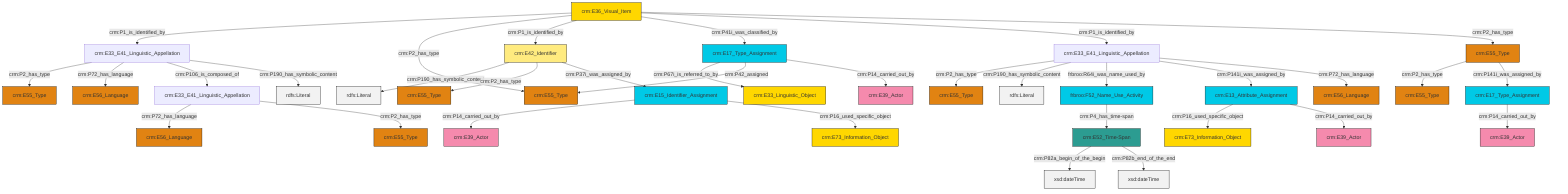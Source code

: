 graph TD
classDef Literal fill:#f2f2f2,stroke:#000000;
classDef CRM_Entity fill:#FFFFFF,stroke:#000000;
classDef Temporal_Entity fill:#00C9E6, stroke:#000000;
classDef Type fill:#E18312, stroke:#000000;
classDef Time-Span fill:#2C9C91, stroke:#000000;
classDef Appellation fill:#FFEB7F, stroke:#000000;
classDef Place fill:#008836, stroke:#000000;
classDef Persistent_Item fill:#B266B2, stroke:#000000;
classDef Conceptual_Object fill:#FFD700, stroke:#000000;
classDef Physical_Thing fill:#D2B48C, stroke:#000000;
classDef Actor fill:#f58aad, stroke:#000000;
classDef PC_Classes fill:#4ce600, stroke:#000000;
classDef Multi fill:#cccccc,stroke:#000000;

6["crm:E15_Identifier_Assignment"]:::Temporal_Entity -->|crm:P14_carried_out_by| 7["crm:E39_Actor"]:::Actor
11["crm:E55_Type"]:::Type -->|crm:P2_has_type| 12["crm:E55_Type"]:::Type
0["crm:E36_Visual_Item"]:::Conceptual_Object -->|crm:P1_is_identified_by| 13["crm:E33_E41_Linguistic_Appellation"]:::Default
14["crm:E13_Attribute_Assignment"]:::Temporal_Entity -->|crm:P16_used_specific_object| 15["crm:E73_Information_Object"]:::Conceptual_Object
18["crm:E52_Time-Span"]:::Time-Span -->|crm:P82a_begin_of_the_begin| 19[xsd:dateTime]:::Literal
2["crm:E17_Type_Assignment"]:::Temporal_Entity -->|crm:P67i_is_referred_to_by| 22["crm:E33_Linguistic_Object"]:::Conceptual_Object
0["crm:E36_Visual_Item"]:::Conceptual_Object -->|crm:P2_has_type| 4["crm:E55_Type"]:::Type
23["crm:E42_Identifier"]:::Appellation -->|crm:P190_has_symbolic_content| 24[rdfs:Literal]:::Literal
20["crm:E33_E41_Linguistic_Appellation"]:::Default -->|crm:P2_has_type| 28["crm:E55_Type"]:::Type
29["crm:E17_Type_Assignment"]:::Temporal_Entity -->|crm:P14_carried_out_by| 30["crm:E39_Actor"]:::Actor
31["frbroo:F52_Name_Use_Activity"]:::Temporal_Entity -->|crm:P4_has_time-span| 18["crm:E52_Time-Span"]:::Time-Span
6["crm:E15_Identifier_Assignment"]:::Temporal_Entity -->|crm:P16_used_specific_object| 32["crm:E73_Information_Object"]:::Conceptual_Object
20["crm:E33_E41_Linguistic_Appellation"]:::Default -->|crm:P190_has_symbolic_content| 34[rdfs:Literal]:::Literal
11["crm:E55_Type"]:::Type -->|crm:P141i_was_assigned_by| 29["crm:E17_Type_Assignment"]:::Temporal_Entity
0["crm:E36_Visual_Item"]:::Conceptual_Object -->|crm:P1_is_identified_by| 23["crm:E42_Identifier"]:::Appellation
20["crm:E33_E41_Linguistic_Appellation"]:::Default -->|frbroo:R64i_was_name_used_by| 31["frbroo:F52_Name_Use_Activity"]:::Temporal_Entity
20["crm:E33_E41_Linguistic_Appellation"]:::Default -->|crm:P141i_was_assigned_by| 14["crm:E13_Attribute_Assignment"]:::Temporal_Entity
23["crm:E42_Identifier"]:::Appellation -->|crm:P2_has_type| 42["crm:E55_Type"]:::Type
0["crm:E36_Visual_Item"]:::Conceptual_Object -->|crm:P41i_was_classified_by| 2["crm:E17_Type_Assignment"]:::Temporal_Entity
20["crm:E33_E41_Linguistic_Appellation"]:::Default -->|crm:P72_has_language| 44["crm:E56_Language"]:::Type
13["crm:E33_E41_Linguistic_Appellation"]:::Default -->|crm:P2_has_type| 38["crm:E55_Type"]:::Type
2["crm:E17_Type_Assignment"]:::Temporal_Entity -->|crm:P42_assigned| 4["crm:E55_Type"]:::Type
47["crm:E33_E41_Linguistic_Appellation"]:::Default -->|crm:P72_has_language| 48["crm:E56_Language"]:::Type
0["crm:E36_Visual_Item"]:::Conceptual_Object -->|crm:P1_is_identified_by| 20["crm:E33_E41_Linguistic_Appellation"]:::Default
23["crm:E42_Identifier"]:::Appellation -->|crm:P37i_was_assigned_by| 6["crm:E15_Identifier_Assignment"]:::Temporal_Entity
47["crm:E33_E41_Linguistic_Appellation"]:::Default -->|crm:P2_has_type| 36["crm:E55_Type"]:::Type
0["crm:E36_Visual_Item"]:::Conceptual_Object -->|crm:P2_has_type| 11["crm:E55_Type"]:::Type
2["crm:E17_Type_Assignment"]:::Temporal_Entity -->|crm:P14_carried_out_by| 8["crm:E39_Actor"]:::Actor
14["crm:E13_Attribute_Assignment"]:::Temporal_Entity -->|crm:P14_carried_out_by| 16["crm:E39_Actor"]:::Actor
18["crm:E52_Time-Span"]:::Time-Span -->|crm:P82b_end_of_the_end| 56[xsd:dateTime]:::Literal
13["crm:E33_E41_Linguistic_Appellation"]:::Default -->|crm:P72_has_language| 49["crm:E56_Language"]:::Type
13["crm:E33_E41_Linguistic_Appellation"]:::Default -->|crm:P106_is_composed_of| 47["crm:E33_E41_Linguistic_Appellation"]:::Default
13["crm:E33_E41_Linguistic_Appellation"]:::Default -->|crm:P190_has_symbolic_content| 60[rdfs:Literal]:::Literal